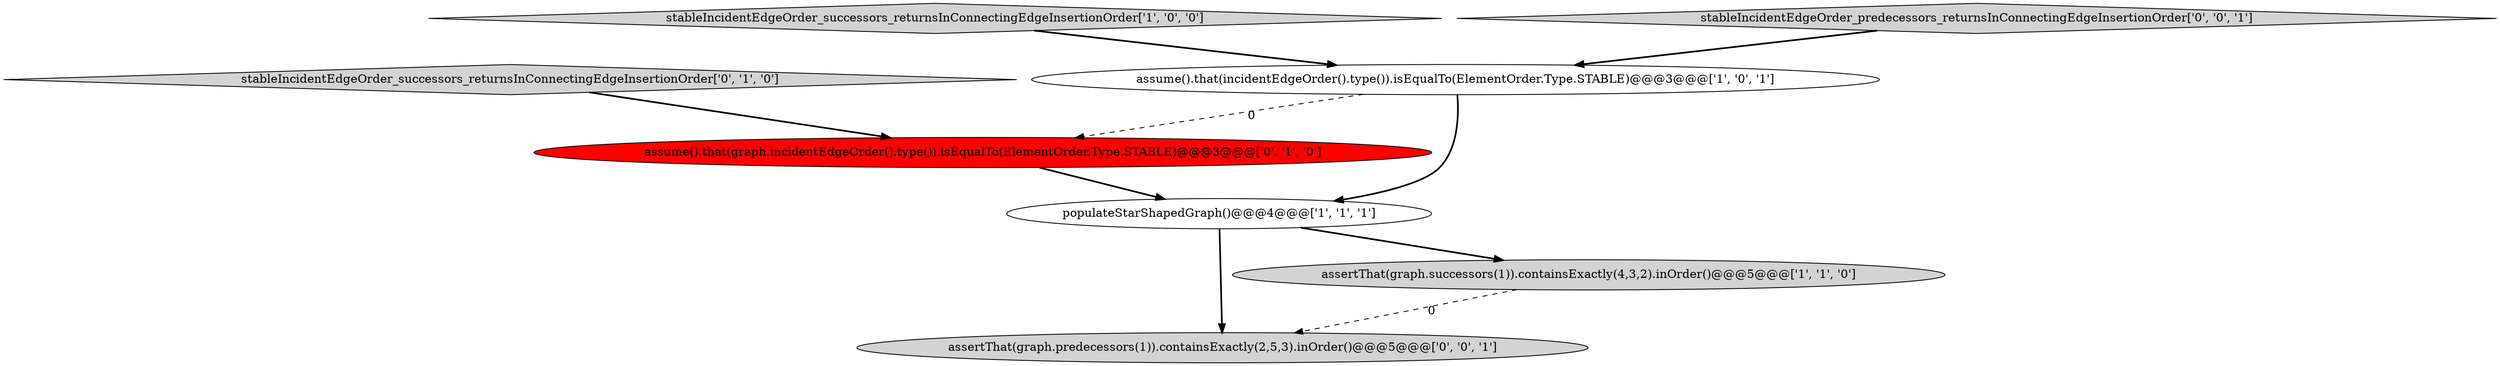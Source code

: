 digraph {
5 [style = filled, label = "stableIncidentEdgeOrder_successors_returnsInConnectingEdgeInsertionOrder['0', '1', '0']", fillcolor = lightgray, shape = diamond image = "AAA0AAABBB2BBB"];
7 [style = filled, label = "assertThat(graph.predecessors(1)).containsExactly(2,5,3).inOrder()@@@5@@@['0', '0', '1']", fillcolor = lightgray, shape = ellipse image = "AAA0AAABBB3BBB"];
4 [style = filled, label = "assume().that(graph.incidentEdgeOrder().type()).isEqualTo(ElementOrder.Type.STABLE)@@@3@@@['0', '1', '0']", fillcolor = red, shape = ellipse image = "AAA1AAABBB2BBB"];
0 [style = filled, label = "stableIncidentEdgeOrder_successors_returnsInConnectingEdgeInsertionOrder['1', '0', '0']", fillcolor = lightgray, shape = diamond image = "AAA0AAABBB1BBB"];
1 [style = filled, label = "assume().that(incidentEdgeOrder().type()).isEqualTo(ElementOrder.Type.STABLE)@@@3@@@['1', '0', '1']", fillcolor = white, shape = ellipse image = "AAA0AAABBB1BBB"];
2 [style = filled, label = "assertThat(graph.successors(1)).containsExactly(4,3,2).inOrder()@@@5@@@['1', '1', '0']", fillcolor = lightgray, shape = ellipse image = "AAA0AAABBB1BBB"];
6 [style = filled, label = "stableIncidentEdgeOrder_predecessors_returnsInConnectingEdgeInsertionOrder['0', '0', '1']", fillcolor = lightgray, shape = diamond image = "AAA0AAABBB3BBB"];
3 [style = filled, label = "populateStarShapedGraph()@@@4@@@['1', '1', '1']", fillcolor = white, shape = ellipse image = "AAA0AAABBB1BBB"];
1->3 [style = bold, label=""];
1->4 [style = dashed, label="0"];
6->1 [style = bold, label=""];
4->3 [style = bold, label=""];
3->2 [style = bold, label=""];
3->7 [style = bold, label=""];
2->7 [style = dashed, label="0"];
0->1 [style = bold, label=""];
5->4 [style = bold, label=""];
}
